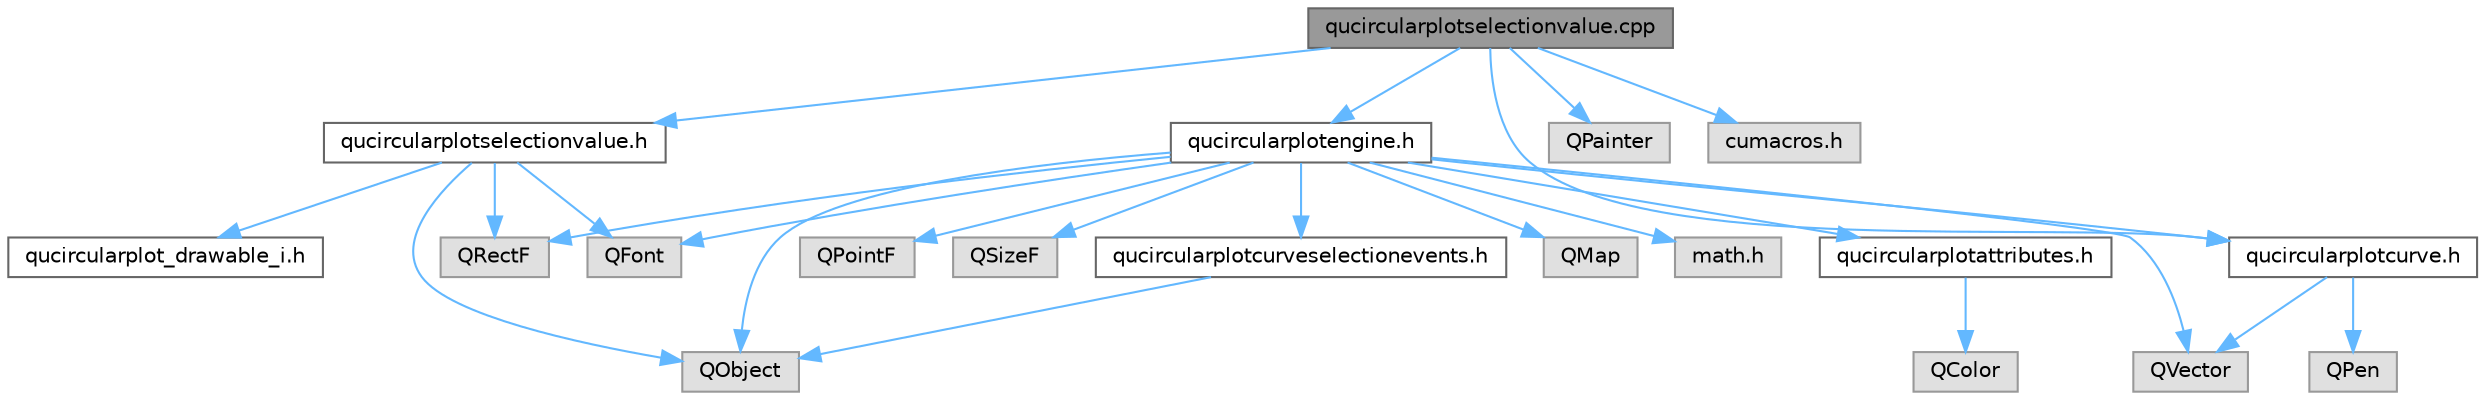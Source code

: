 digraph "qucircularplotselectionvalue.cpp"
{
 // LATEX_PDF_SIZE
  bgcolor="transparent";
  edge [fontname=Helvetica,fontsize=10,labelfontname=Helvetica,labelfontsize=10];
  node [fontname=Helvetica,fontsize=10,shape=box,height=0.2,width=0.4];
  Node1 [label="qucircularplotselectionvalue.cpp",height=0.2,width=0.4,color="gray40", fillcolor="grey60", style="filled", fontcolor="black",tooltip=" "];
  Node1 -> Node2 [color="steelblue1",style="solid"];
  Node2 [label="qucircularplotselectionvalue.h",height=0.2,width=0.4,color="grey40", fillcolor="white", style="filled",URL="$qucircularplotselectionvalue_8h.html",tooltip=" "];
  Node2 -> Node3 [color="steelblue1",style="solid"];
  Node3 [label="QObject",height=0.2,width=0.4,color="grey60", fillcolor="#E0E0E0", style="filled",tooltip=" "];
  Node2 -> Node4 [color="steelblue1",style="solid"];
  Node4 [label="qucircularplot_drawable_i.h",height=0.2,width=0.4,color="grey40", fillcolor="white", style="filled",URL="$qucircularplot__drawable__i_8h.html",tooltip=" "];
  Node2 -> Node5 [color="steelblue1",style="solid"];
  Node5 [label="QRectF",height=0.2,width=0.4,color="grey60", fillcolor="#E0E0E0", style="filled",tooltip=" "];
  Node2 -> Node6 [color="steelblue1",style="solid"];
  Node6 [label="QFont",height=0.2,width=0.4,color="grey60", fillcolor="#E0E0E0", style="filled",tooltip=" "];
  Node1 -> Node7 [color="steelblue1",style="solid"];
  Node7 [label="QPainter",height=0.2,width=0.4,color="grey60", fillcolor="#E0E0E0", style="filled",tooltip=" "];
  Node1 -> Node8 [color="steelblue1",style="solid"];
  Node8 [label="qucircularplotengine.h",height=0.2,width=0.4,color="grey40", fillcolor="white", style="filled",URL="$qucircularplotengine_8h.html",tooltip=" "];
  Node8 -> Node6 [color="steelblue1",style="solid"];
  Node8 -> Node3 [color="steelblue1",style="solid"];
  Node8 -> Node9 [color="steelblue1",style="solid"];
  Node9 [label="QPointF",height=0.2,width=0.4,color="grey60", fillcolor="#E0E0E0", style="filled",tooltip=" "];
  Node8 -> Node10 [color="steelblue1",style="solid"];
  Node10 [label="QSizeF",height=0.2,width=0.4,color="grey60", fillcolor="#E0E0E0", style="filled",tooltip=" "];
  Node8 -> Node5 [color="steelblue1",style="solid"];
  Node8 -> Node11 [color="steelblue1",style="solid"];
  Node11 [label="QVector",height=0.2,width=0.4,color="grey60", fillcolor="#E0E0E0", style="filled",tooltip=" "];
  Node8 -> Node12 [color="steelblue1",style="solid"];
  Node12 [label="QMap",height=0.2,width=0.4,color="grey60", fillcolor="#E0E0E0", style="filled",tooltip=" "];
  Node8 -> Node13 [color="steelblue1",style="solid"];
  Node13 [label="math.h",height=0.2,width=0.4,color="grey60", fillcolor="#E0E0E0", style="filled",tooltip=" "];
  Node8 -> Node14 [color="steelblue1",style="solid"];
  Node14 [label="qucircularplotcurve.h",height=0.2,width=0.4,color="grey40", fillcolor="white", style="filled",URL="$qucircularplotcurve_8h.html",tooltip=" "];
  Node14 -> Node11 [color="steelblue1",style="solid"];
  Node14 -> Node15 [color="steelblue1",style="solid"];
  Node15 [label="QPen",height=0.2,width=0.4,color="grey60", fillcolor="#E0E0E0", style="filled",tooltip=" "];
  Node8 -> Node16 [color="steelblue1",style="solid"];
  Node16 [label="qucircularplotcurveselectionevents.h",height=0.2,width=0.4,color="grey40", fillcolor="white", style="filled",URL="$qucircularplotcurveselectionevents_8h.html",tooltip=" "];
  Node16 -> Node3 [color="steelblue1",style="solid"];
  Node8 -> Node17 [color="steelblue1",style="solid"];
  Node17 [label="qucircularplotattributes.h",height=0.2,width=0.4,color="grey40", fillcolor="white", style="filled",URL="$qucircularplotattributes_8h.html",tooltip=" "];
  Node17 -> Node18 [color="steelblue1",style="solid"];
  Node18 [label="QColor",height=0.2,width=0.4,color="grey60", fillcolor="#E0E0E0", style="filled",tooltip=" "];
  Node1 -> Node14 [color="steelblue1",style="solid"];
  Node1 -> Node19 [color="steelblue1",style="solid"];
  Node19 [label="cumacros.h",height=0.2,width=0.4,color="grey60", fillcolor="#E0E0E0", style="filled",tooltip=" "];
}

